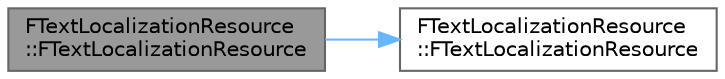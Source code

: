 digraph "FTextLocalizationResource::FTextLocalizationResource"
{
 // INTERACTIVE_SVG=YES
 // LATEX_PDF_SIZE
  bgcolor="transparent";
  edge [fontname=Helvetica,fontsize=10,labelfontname=Helvetica,labelfontsize=10];
  node [fontname=Helvetica,fontsize=10,shape=box,height=0.2,width=0.4];
  rankdir="LR";
  Node1 [id="Node000001",label="FTextLocalizationResource\l::FTextLocalizationResource",height=0.2,width=0.4,color="gray40", fillcolor="grey60", style="filled", fontcolor="black",tooltip=" "];
  Node1 -> Node2 [id="edge1_Node000001_Node000002",color="steelblue1",style="solid",tooltip=" "];
  Node2 [id="Node000002",label="FTextLocalizationResource\l::FTextLocalizationResource",height=0.2,width=0.4,color="grey40", fillcolor="white", style="filled",URL="$d8/d3b/classFTextLocalizationResource.html#ac00f224a968bb62e478fd5b49bde77d6",tooltip=" "];
}
